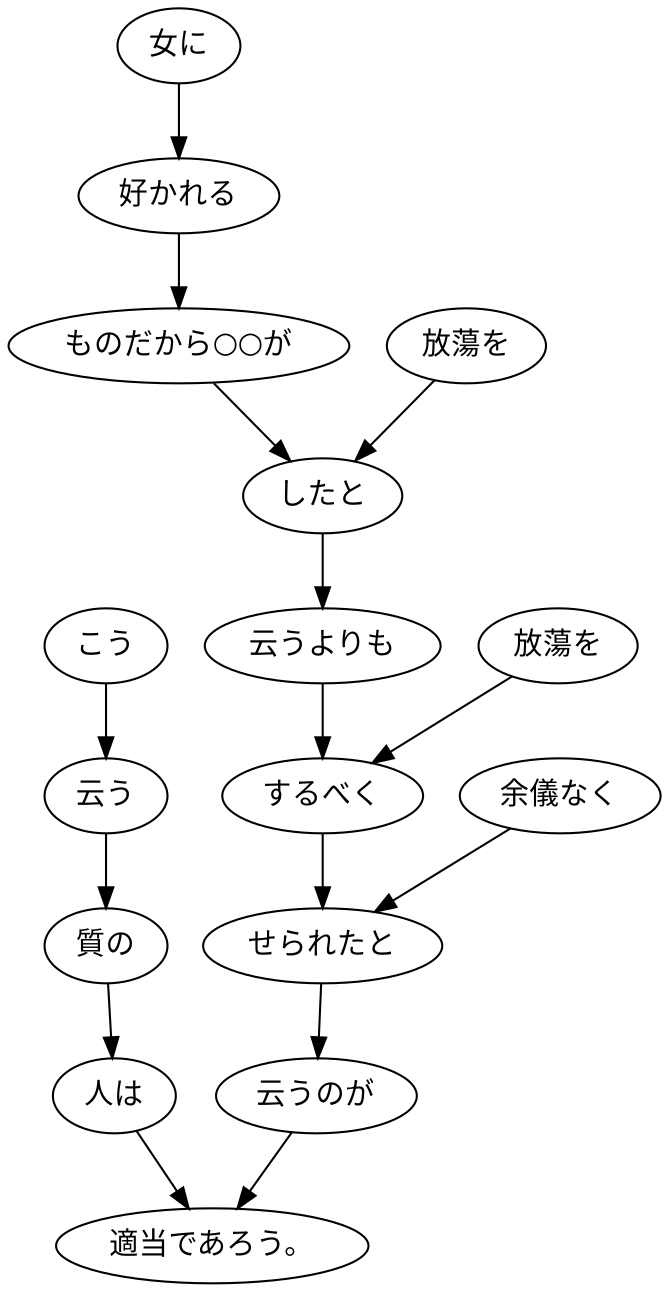 digraph graph271 {
	node0 [label="こう"];
	node1 [label="云う"];
	node2 [label="質の"];
	node3 [label="人は"];
	node4 [label="女に"];
	node5 [label="好かれる"];
	node6 [label="ものだから○○が"];
	node7 [label="放蕩を"];
	node8 [label="したと"];
	node9 [label="云うよりも"];
	node10 [label="放蕩を"];
	node11 [label="するべく"];
	node12 [label="余儀なく"];
	node13 [label="せられたと"];
	node14 [label="云うのが"];
	node15 [label="適当であろう。"];
	node0 -> node1;
	node1 -> node2;
	node2 -> node3;
	node3 -> node15;
	node4 -> node5;
	node5 -> node6;
	node6 -> node8;
	node7 -> node8;
	node8 -> node9;
	node9 -> node11;
	node10 -> node11;
	node11 -> node13;
	node12 -> node13;
	node13 -> node14;
	node14 -> node15;
}
